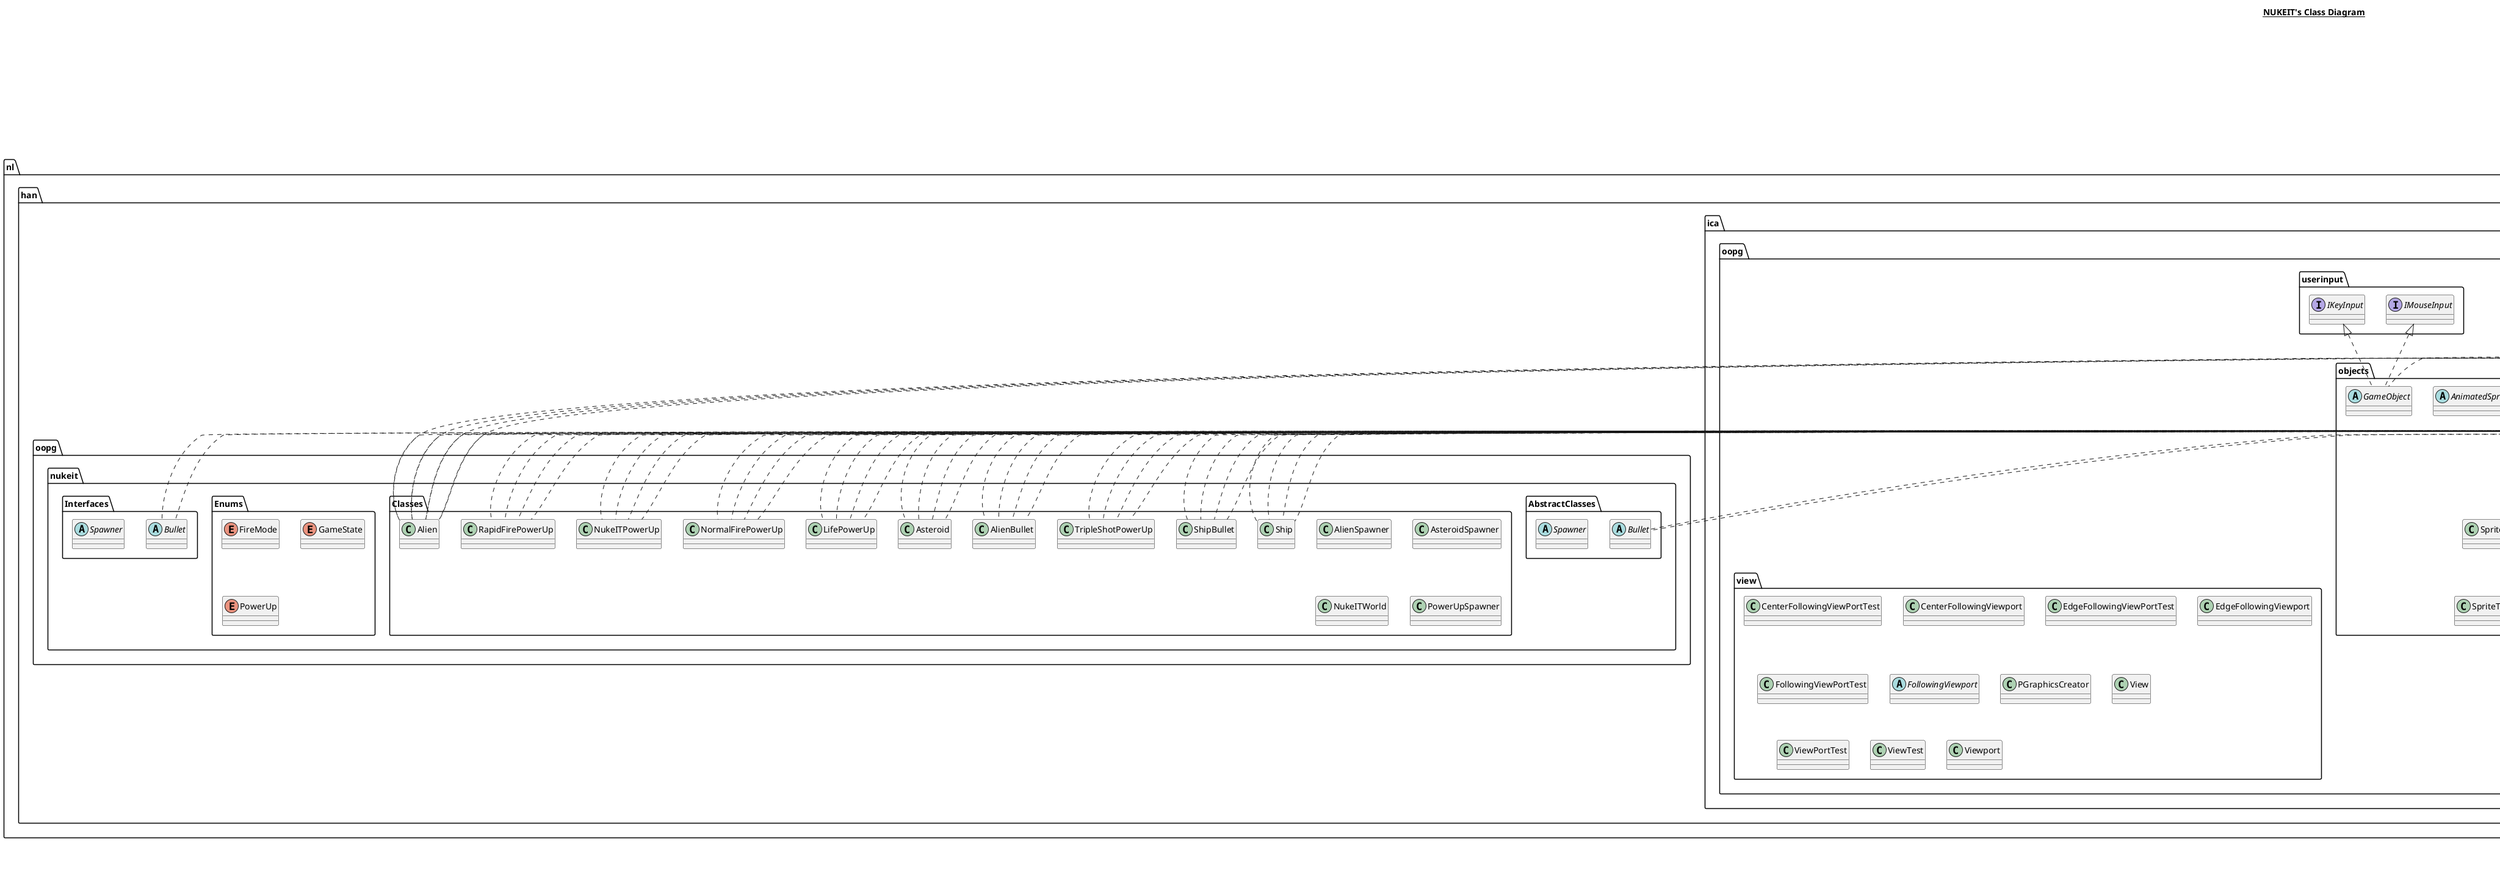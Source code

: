 @startuml

title __NUKEIT's Class Diagram__\n

  namespace nl.han.ica.oopg.alarm {
    class nl.han.ica.oopg.alarm.Alarm {
    }
  }
  

  namespace nl.han.ica.oopg.alarm {
    class nl.han.ica.oopg.alarm.AlarmTest {
    }
  }
  

  namespace nl.han.ica.oopg.alarm {
    interface nl.han.ica.oopg.alarm.IAlarmListener {
    }
  }
  

  namespace nl.han.ica.oopg.collision {
    class nl.han.ica.oopg.collision.CollidedTile {
    }
  }
  

  namespace nl.han.ica.oopg.collision {
    enum CollisionSide {
    }
  }
  

  namespace nl.han.ica.oopg.collision {
    class nl.han.ica.oopg.collision.GameObjectCollisionTest {
    }
  }
  

  namespace nl.han.ica.oopg.collision {
    interface nl.han.ica.oopg.collision.ICollidableWithGameObjects {
    }
  }
  

  namespace nl.han.ica.oopg.collision {
    interface nl.han.ica.oopg.collision.ICollidableWithTiles {
    }
  }
  

  namespace nl.han.ica.oopg.collision {
    class nl.han.ica.oopg.collision.TileCollisionTest {
    }
  }
  

  namespace nl.han.ica.oopg.dashboard {
    class nl.han.ica.oopg.dashboard.Dashboard {
    }
  }
  

  namespace nl.han.ica.oopg.dashboard {
    class nl.han.ica.oopg.dashboard.DashboardTest {
    }
  }
  

  namespace nl.han.ica.oopg.dashboard {
    class nl.han.ica.oopg.dashboard.FPSCounter {
    }
  }
  

  namespace nl.han.ica.oopg.engine {
    abstract class nl.han.ica.oopg.engine.GameEngine {
    }
  }
  

  namespace nl.han.ica.oopg.engine {
    class nl.han.ica.oopg.engine.GameEngineTest {
    }
  }
  

  namespace nl.han.ica.oopg.engine {
    class nl.han.ica.oopg.engine.GameThread {
    }
  }
  

  namespace nl.han.ica.oopg.exceptions {
    class nl.han.ica.oopg.exceptions.GameEngineRuntimeException {
    }
  }
  

  namespace nl.han.ica.oopg.exceptions {
    class nl.han.ica.oopg.exceptions.LoggerRuntimeException {
    }
  }
  

  namespace nl.han.ica.oopg.exceptions {
    class nl.han.ica.oopg.exceptions.TileNotFoundException {
    }
  }
  

  namespace nl.han.ica.oopg.logger {
    class nl.han.ica.oopg.logger.DefaultLogger {
    }
  }
  

  namespace nl.han.ica.oopg.logger {
    class nl.han.ica.oopg.logger.FileLogHandler {
    }
  }
  

  namespace nl.han.ica.oopg.logger {
    class nl.han.ica.oopg.logger.LogFactory {
    }
  }
  

  namespace nl.han.ica.oopg.logger {
    interface nl.han.ica.oopg.logger.LogHandler {
    }
  }
  

  namespace nl.han.ica.oopg.logger {
    interface nl.han.ica.oopg.logger.Logger {
    }
  }
  

  namespace nl.han.ica.oopg.logger {
    class nl.han.ica.oopg.logger.loggerTest {
    }
  }
  

  namespace nl.han.ica.oopg.objects {
    abstract class nl.han.ica.oopg.objects.AnimatedSpriteObject {
    }
  }
  

  namespace nl.han.ica.oopg.objects {
    class nl.han.ica.oopg.objects.AnimatedSpriteObjectTest {
    }
  }
  

  namespace nl.han.ica.oopg.objects {
    abstract class nl.han.ica.oopg.objects.GameObject {
    }
  }
  

  namespace nl.han.ica.oopg.objects {
    class nl.han.ica.oopg.objects.GameObjectTest {
    }
  }
  

  namespace nl.han.ica.oopg.objects {
    class nl.han.ica.oopg.objects.Sprite {
    }
  }
  

  namespace nl.han.ica.oopg.objects {
    abstract class nl.han.ica.oopg.objects.SpriteObject {
    }
  }
  

  namespace nl.han.ica.oopg.objects {
    class nl.han.ica.oopg.objects.SpriteObjectTest {
    }
  }
  

  namespace nl.han.ica.oopg.objects {
    class nl.han.ica.oopg.objects.SpriteTest {
    }
  }
  

  namespace nl.han.ica.oopg.objects {
    class nl.han.ica.oopg.objects.TextObject {
    }
  }
  

  namespace nl.han.ica.oopg.objects {
    class nl.han.ica.oopg.objects.TextObjectTest {
    }
  }
  

  namespace nl.han.ica.oopg.persistence {
    class nl.han.ica.oopg.persistence.FilePersistence {
    }
  }
  

  namespace nl.han.ica.oopg.persistence {
    class nl.han.ica.oopg.persistence.FilePersistenceTest {
    }
  }
  

  namespace nl.han.ica.oopg.persistence {
    interface nl.han.ica.oopg.persistence.IPersistence {
    }
  }
  

  namespace nl.han.ica.oopg.pgraphicsstub {
    class nl.han.ica.oopg.pgraphicsstub.PGraphicsCreatorMock {
    }
  }
  

  namespace nl.han.ica.oopg.pgraphicsstub {
    class nl.han.ica.oopg.pgraphicsstub.PGraphicsGameObject {
    }
  }
  

  namespace nl.han.ica.oopg.pgraphicsstub {
    class nl.han.ica.oopg.pgraphicsstub.PGraphicsMock {
    }
  }
  

  namespace nl.han.ica.oopg.sound {
    class nl.han.ica.oopg.sound.Sound {
    }
  }
  

  namespace nl.han.ica.oopg.tile {
    class nl.han.ica.oopg.tile.EmptyTile {
    }
  }
  

  namespace nl.han.ica.oopg.tile {
    class nl.han.ica.oopg.tile.MockTile {
    }
  }
  

  namespace nl.han.ica.oopg.tile {
    class nl.han.ica.oopg.tile.Tile {
    }
  }
  

  namespace nl.han.ica.oopg.tile {
    class nl.han.ica.oopg.tile.TileMap {
    }
  }
  

  namespace nl.han.ica.oopg.tile {
    class nl.han.ica.oopg.tile.TileMapTest {
    }
  }
  

  namespace nl.han.ica.oopg.tile {
    class nl.han.ica.oopg.tile.TileTest {
    }
  }
  

  namespace nl.han.ica.oopg.tile {
    class nl.han.ica.oopg.tile.TileType {
    }
  }
  

  namespace nl.han.ica.oopg.userinput {
    interface nl.han.ica.oopg.userinput.IKeyInput {
    }
  }
  

  namespace nl.han.ica.oopg.userinput {
    interface nl.han.ica.oopg.userinput.IMouseInput {
    }
  }
  

  namespace nl.han.ica.oopg.view {
    class nl.han.ica.oopg.view.CenterFollowingViewPortTest {
    }
  }
  

  namespace nl.han.ica.oopg.view {
    class nl.han.ica.oopg.view.CenterFollowingViewport {
    }
  }
  

  namespace nl.han.ica.oopg.view {
    class nl.han.ica.oopg.view.EdgeFollowingViewPortTest {
    }
  }
  

  namespace nl.han.ica.oopg.view {
    class nl.han.ica.oopg.view.EdgeFollowingViewport {
    }
  }
  

  namespace nl.han.ica.oopg.view {
    class nl.han.ica.oopg.view.FollowingViewPortTest {
    }
  }
  

  namespace nl.han.ica.oopg.view {
    abstract class nl.han.ica.oopg.view.FollowingViewport {
    }
  }
  

  namespace nl.han.ica.oopg.view {
    class nl.han.ica.oopg.view.PGraphicsCreator {
    }
  }
  

  namespace nl.han.ica.oopg.view {
    class nl.han.ica.oopg.view.View {
    }
  }
  

  namespace nl.han.ica.oopg.view {
    class nl.han.ica.oopg.view.ViewPortTest {
    }
  }
  

  namespace nl.han.ica.oopg.view {
    class nl.han.ica.oopg.view.ViewTest {
    }
  }
  

  namespace nl.han.ica.oopg.view {
    class nl.han.ica.oopg.view.Viewport {
    }
  }
  

  namespace nl.han.oopg.nukeit.AbstractClasses {
    abstract class nl.han.oopg.nukeit.AbstractClasses.Bullet {
    }
  }
  

  namespace nl.han.oopg.nukeit.AbstractClasses {
    abstract class nl.han.oopg.nukeit.AbstractClasses.Bullet {
    }
  }
  

  namespace nl.han.oopg.nukeit.AbstractClasses {
    abstract class nl.han.oopg.nukeit.AbstractClasses.Spawner {
    }
  }
  

  namespace nl.han.oopg.nukeit.AbstractClasses {
    abstract class nl.han.oopg.nukeit.AbstractClasses.Spawner {
    }
  }
  

  namespace nl.han.oopg.nukeit.Classes {
    class nl.han.oopg.nukeit.Classes.Alien {
    }
  }
  

  namespace nl.han.oopg.nukeit.Classes {
    class nl.han.oopg.nukeit.Classes.Alien {
    }
  }
  

  namespace nl.han.oopg.nukeit.Classes {
    class nl.han.oopg.nukeit.Classes.Alien {
    }
  }
  

  namespace nl.han.oopg.nukeit.Classes {
    class nl.han.oopg.nukeit.Classes.Alien {
    }
  }
  

  namespace nl.han.oopg.nukeit.Classes {
    class nl.han.oopg.nukeit.Classes.AlienBullet {
    }
  }
  

  namespace nl.han.oopg.nukeit.Classes {
    class nl.han.oopg.nukeit.Classes.AlienBullet {
    }
  }
  

  namespace nl.han.oopg.nukeit.Classes {
    class nl.han.oopg.nukeit.Classes.AlienBullet {
    }
  }
  

  namespace nl.han.oopg.nukeit.Classes {
    class nl.han.oopg.nukeit.Classes.AlienBullet {
    }
  }
  

  namespace nl.han.oopg.nukeit.Classes {
    class nl.han.oopg.nukeit.Classes.AlienSpawner {
    }
  }
  

  namespace nl.han.oopg.nukeit.Classes {
    class nl.han.oopg.nukeit.Classes.AlienSpawner {
    }
  }
  

  namespace nl.han.oopg.nukeit.Classes {
    class nl.han.oopg.nukeit.Classes.AlienSpawner {
    }
  }
  

  namespace nl.han.oopg.nukeit.Classes {
    class nl.han.oopg.nukeit.Classes.AlienSpawner {
    }
  }
  

  namespace nl.han.oopg.nukeit.Classes {
    class nl.han.oopg.nukeit.Classes.Asteroid {
    }
  }
  

  namespace nl.han.oopg.nukeit.Classes {
    class nl.han.oopg.nukeit.Classes.Asteroid {
    }
  }
  

  namespace nl.han.oopg.nukeit.Classes {
    class nl.han.oopg.nukeit.Classes.Asteroid {
    }
  }
  

  namespace nl.han.oopg.nukeit.Classes {
    class nl.han.oopg.nukeit.Classes.Asteroid {
    }
  }
  

  namespace nl.han.oopg.nukeit.Classes {
    class nl.han.oopg.nukeit.Classes.AsteroidSpawner {
    }
  }
  

  namespace nl.han.oopg.nukeit.Classes {
    class nl.han.oopg.nukeit.Classes.AsteroidSpawner {
    }
  }
  

  namespace nl.han.oopg.nukeit.Classes {
    class nl.han.oopg.nukeit.Classes.AsteroidSpawner {
    }
  }
  

  namespace nl.han.oopg.nukeit.Classes {
    class nl.han.oopg.nukeit.Classes.AsteroidSpawner {
    }
  }
  

  namespace nl.han.oopg.nukeit.Classes {
    class nl.han.oopg.nukeit.Classes.LifePowerUp {
    }
  }
  

  namespace nl.han.oopg.nukeit.Classes {
    class nl.han.oopg.nukeit.Classes.LifePowerUp {
    }
  }
  

  namespace nl.han.oopg.nukeit.Classes {
    class nl.han.oopg.nukeit.Classes.LifePowerUp {
    }
  }
  

  namespace nl.han.oopg.nukeit.Classes {
    class nl.han.oopg.nukeit.Classes.LifePowerUp {
    }
  }
  

  namespace nl.han.oopg.nukeit.Classes {
    class nl.han.oopg.nukeit.Classes.NormalFirePowerUp {
    }
  }
  

  namespace nl.han.oopg.nukeit.Classes {
    class nl.han.oopg.nukeit.Classes.NormalFirePowerUp {
    }
  }
  

  namespace nl.han.oopg.nukeit.Classes {
    class nl.han.oopg.nukeit.Classes.NormalFirePowerUp {
    }
  }
  

  namespace nl.han.oopg.nukeit.Classes {
    class nl.han.oopg.nukeit.Classes.NormalFirePowerUp {
    }
  }
  

  namespace nl.han.oopg.nukeit.Classes {
    class nl.han.oopg.nukeit.Classes.NukeITPowerUp {
    }
  }
  

  namespace nl.han.oopg.nukeit.Classes {
    class nl.han.oopg.nukeit.Classes.NukeITPowerUp {
    }
  }
  

  namespace nl.han.oopg.nukeit.Classes {
    class nl.han.oopg.nukeit.Classes.NukeITPowerUp {
    }
  }
  

  namespace nl.han.oopg.nukeit.Classes {
    class nl.han.oopg.nukeit.Classes.NukeITPowerUp {
    }
  }
  

  namespace nl.han.oopg.nukeit.Classes {
    class nl.han.oopg.nukeit.Classes.NukeITWorld {
    }
  }
  

  namespace nl.han.oopg.nukeit.Classes {
    class nl.han.oopg.nukeit.Classes.NukeITWorld {
    }
  }
  

  namespace nl.han.oopg.nukeit.Classes {
    class nl.han.oopg.nukeit.Classes.NukeITWorld {
    }
  }
  

  namespace nl.han.oopg.nukeit.Classes {
    class nl.han.oopg.nukeit.Classes.NukeITWorld {
    }
  }
  

  namespace nl.han.oopg.nukeit.Classes {
    class nl.han.oopg.nukeit.Classes.PowerUpSpawner {
    }
  }
  

  namespace nl.han.oopg.nukeit.Classes {
    class nl.han.oopg.nukeit.Classes.PowerUpSpawner {
    }
  }
  

  namespace nl.han.oopg.nukeit.Classes {
    class nl.han.oopg.nukeit.Classes.PowerUpSpawner {
    }
  }
  

  namespace nl.han.oopg.nukeit.Classes {
    class nl.han.oopg.nukeit.Classes.PowerUpSpawner {
    }
  }
  

  namespace nl.han.oopg.nukeit.Classes {
    class nl.han.oopg.nukeit.Classes.RapidFirePowerUp {
    }
  }
  

  namespace nl.han.oopg.nukeit.Classes {
    class nl.han.oopg.nukeit.Classes.RapidFirePowerUp {
    }
  }
  

  namespace nl.han.oopg.nukeit.Classes {
    class nl.han.oopg.nukeit.Classes.RapidFirePowerUp {
    }
  }
  

  namespace nl.han.oopg.nukeit.Classes {
    class nl.han.oopg.nukeit.Classes.RapidFirePowerUp {
    }
  }
  

  namespace nl.han.oopg.nukeit.Classes {
    class nl.han.oopg.nukeit.Classes.Ship {
    }
  }
  

  namespace nl.han.oopg.nukeit.Classes {
    class nl.han.oopg.nukeit.Classes.Ship {
    }
  }
  

  namespace nl.han.oopg.nukeit.Classes {
    class nl.han.oopg.nukeit.Classes.Ship {
    }
  }
  

  namespace nl.han.oopg.nukeit.Classes {
    class nl.han.oopg.nukeit.Classes.Ship {
    }
  }
  

  namespace nl.han.oopg.nukeit.Classes {
    class nl.han.oopg.nukeit.Classes.ShipBullet {
    }
  }
  

  namespace nl.han.oopg.nukeit.Classes {
    class nl.han.oopg.nukeit.Classes.ShipBullet {
    }
  }
  

  namespace nl.han.oopg.nukeit.Classes {
    class nl.han.oopg.nukeit.Classes.ShipBullet {
    }
  }
  

  namespace nl.han.oopg.nukeit.Classes {
    class nl.han.oopg.nukeit.Classes.ShipBullet {
    }
  }
  

  namespace nl.han.oopg.nukeit.Classes {
    class nl.han.oopg.nukeit.Classes.TripleShotPowerUp {
    }
  }
  

  namespace nl.han.oopg.nukeit.Classes {
    class nl.han.oopg.nukeit.Classes.TripleShotPowerUp {
    }
  }
  

  namespace nl.han.oopg.nukeit.Classes {
    class nl.han.oopg.nukeit.Classes.TripleShotPowerUp {
    }
  }
  

  namespace nl.han.oopg.nukeit.Classes {
    class nl.han.oopg.nukeit.Classes.TripleShotPowerUp {
    }
  }
  

  namespace nl.han.oopg.nukeit.Enums {
    enum FireMode {
    }
  }
  

  namespace nl.han.oopg.nukeit.Enums {
    enum FireMode {
    }
  }
  

  namespace nl.han.oopg.nukeit.Enums {
    enum FireMode {
    }
  }
  

  namespace nl.han.oopg.nukeit.Enums {
    enum FireMode {
    }
  }
  

  namespace nl.han.oopg.nukeit.Enums {
    enum GameState {
    }
  }
  

  namespace nl.han.oopg.nukeit.Enums {
    enum GameState {
    }
  }
  

  namespace nl.han.oopg.nukeit.Enums {
    enum GameState {
    }
  }
  

  namespace nl.han.oopg.nukeit.Enums {
    enum GameState {
    }
  }
  

  namespace nl.han.oopg.nukeit.Enums {
    enum PowerUp {
    }
  }
  

  namespace nl.han.oopg.nukeit.Enums {
    enum PowerUp {
    }
  }
  

  namespace nl.han.oopg.nukeit.Enums {
    enum PowerUp {
    }
  }
  

  namespace nl.han.oopg.nukeit.Enums {
    enum PowerUp {
    }
  }
  

  namespace nl.han.oopg.nukeit.Interfaces {
    abstract class nl.han.oopg.nukeit.Interfaces.Bullet {
    }
  }
  

  namespace nl.han.oopg.nukeit.Interfaces {
    abstract class nl.han.oopg.nukeit.Interfaces.Bullet {
    }
  }
  

  namespace nl.han.oopg.nukeit.Interfaces {
    abstract class nl.han.oopg.nukeit.Interfaces.Spawner {
    }
  }
  

  namespace nl.han.oopg.nukeit.Interfaces {
    abstract class nl.han.oopg.nukeit.Interfaces.Spawner {
    }
  }
  

  nl.han.ica.oopg.dashboard.FPSCounter .up.|> nl.han.ica.oopg.alarm.IAlarmListener
  nl.han.ica.oopg.engine.GameThread .up.|> java.lang.Runnable
  nl.han.ica.oopg.logger.DefaultLogger .up.|> nl.han.ica.oopg.logger.Logger
  nl.han.ica.oopg.logger.FileLogHandler .up.|> nl.han.ica.oopg.logger.LogHandler
  nl.han.ica.oopg.objects.GameObject .up.|> nl.han.ica.oopg.userinput.IKeyInput
  nl.han.ica.oopg.objects.GameObject .up.|> nl.han.ica.oopg.userinput.IMouseInput
  nl.han.ica.oopg.objects.GameObject .up.|> processing.core.PConstants
  nl.han.ica.oopg.persistence.FilePersistence .up.|> nl.han.ica.oopg.persistence.IPersistence
  nl.han.oopg.nukeit.AbstractClasses.Bullet .up.|> ICollidableWithGameObjects
  nl.han.oopg.nukeit.AbstractClasses.Bullet .up.|> ICollidableWithGameObjects
  nl.han.oopg.nukeit.Classes.Alien .up.|> IAlarmListener
  nl.han.oopg.nukeit.Classes.Alien .up.|> ICollidableWithGameObjects
  nl.han.oopg.nukeit.Classes.Alien .up.|> nl.han.ica.oopg.alarm.IAlarmListener
  nl.han.oopg.nukeit.Classes.Alien .up.|> nl.han.ica.oopg.collision.ICollidableWithGameObjects
  nl.han.oopg.nukeit.Classes.Alien .up.|> IAlarmListener
  nl.han.oopg.nukeit.Classes.Alien .up.|> ICollidableWithGameObjects
  nl.han.oopg.nukeit.Classes.Alien .up.|> nl.han.ica.oopg.alarm.IAlarmListener
  nl.han.oopg.nukeit.Classes.Alien .up.|> nl.han.ica.oopg.collision.ICollidableWithGameObjects
  nl.han.oopg.nukeit.Classes.AlienBullet .up.|> nl.han.ica.oopg.collision.ICollidableWithGameObjects
  nl.han.oopg.nukeit.Classes.AlienBullet .up.|> nl.han.ica.oopg.collision.ICollidableWithGameObjects
  nl.han.oopg.nukeit.Classes.AlienBullet .up.|> ICollidableWithGameObjects
  nl.han.oopg.nukeit.Classes.AlienBullet .up.|> ICollidableWithGameObjects
  nl.han.oopg.nukeit.Classes.Asteroid .up.|> nl.han.ica.oopg.collision.ICollidableWithGameObjects
  nl.han.oopg.nukeit.Classes.Asteroid .up.|> ICollidableWithGameObjects
  nl.han.oopg.nukeit.Classes.Asteroid .up.|> ICollidableWithGameObjects
  nl.han.oopg.nukeit.Classes.Asteroid .up.|> nl.han.ica.oopg.collision.ICollidableWithGameObjects
  nl.han.oopg.nukeit.Classes.LifePowerUp .up.|> ICollidableWithGameObjects
  nl.han.oopg.nukeit.Classes.LifePowerUp .up.|> nl.han.ica.oopg.collision.ICollidableWithGameObjects
  nl.han.oopg.nukeit.Classes.LifePowerUp .up.|> ICollidableWithGameObjects
  nl.han.oopg.nukeit.Classes.LifePowerUp .up.|> nl.han.ica.oopg.collision.ICollidableWithGameObjects
  nl.han.oopg.nukeit.Classes.NormalFirePowerUp .up.|> nl.han.ica.oopg.collision.ICollidableWithGameObjects
  nl.han.oopg.nukeit.Classes.NormalFirePowerUp .up.|> ICollidableWithGameObjects
  nl.han.oopg.nukeit.Classes.NormalFirePowerUp .up.|> nl.han.ica.oopg.collision.ICollidableWithGameObjects
  nl.han.oopg.nukeit.Classes.NormalFirePowerUp .up.|> ICollidableWithGameObjects
  nl.han.oopg.nukeit.Classes.NukeITPowerUp .up.|> nl.han.ica.oopg.collision.ICollidableWithGameObjects
  nl.han.oopg.nukeit.Classes.NukeITPowerUp .up.|> nl.han.ica.oopg.collision.ICollidableWithGameObjects
  nl.han.oopg.nukeit.Classes.NukeITPowerUp .up.|> ICollidableWithGameObjects
  nl.han.oopg.nukeit.Classes.NukeITPowerUp .up.|> ICollidableWithGameObjects
  nl.han.oopg.nukeit.Classes.RapidFirePowerUp .up.|> ICollidableWithGameObjects
  nl.han.oopg.nukeit.Classes.RapidFirePowerUp .up.|> nl.han.ica.oopg.collision.ICollidableWithGameObjects
  nl.han.oopg.nukeit.Classes.RapidFirePowerUp .up.|> nl.han.ica.oopg.collision.ICollidableWithGameObjects
  nl.han.oopg.nukeit.Classes.RapidFirePowerUp .up.|> ICollidableWithGameObjects
  nl.han.oopg.nukeit.Classes.Ship .up.|> ICollidableWithGameObjects
  nl.han.oopg.nukeit.Classes.Ship .up.|> ICollidableWithGameObjects
  nl.han.oopg.nukeit.Classes.Ship .up.|> nl.han.ica.oopg.collision.ICollidableWithGameObjects
  nl.han.oopg.nukeit.Classes.Ship .up.|> nl.han.ica.oopg.collision.ICollidableWithGameObjects
  nl.han.oopg.nukeit.Classes.ShipBullet .up.|> nl.han.ica.oopg.collision.ICollidableWithGameObjects
  nl.han.oopg.nukeit.Classes.ShipBullet .up.|> ICollidableWithGameObjects
  nl.han.oopg.nukeit.Classes.ShipBullet .up.|> ICollidableWithGameObjects
  nl.han.oopg.nukeit.Classes.ShipBullet .up.|> nl.han.ica.oopg.collision.ICollidableWithGameObjects
  nl.han.oopg.nukeit.Classes.TripleShotPowerUp .up.|> ICollidableWithGameObjects
  nl.han.oopg.nukeit.Classes.TripleShotPowerUp .up.|> ICollidableWithGameObjects
  nl.han.oopg.nukeit.Classes.TripleShotPowerUp .up.|> nl.han.ica.oopg.collision.ICollidableWithGameObjects
  nl.han.oopg.nukeit.Classes.TripleShotPowerUp .up.|> nl.han.ica.oopg.collision.ICollidableWithGameObjects
  nl.han.oopg.nukeit.Interfaces.Bullet .up.|> nl.han.ica.oopg.collision.ICollidableWithGameObjects
  nl.han.oopg.nukeit.Interfaces.Bullet .up.|> nl.han.ica.oopg.collision.ICollidableWithGameObjects


right footer


PlantUML diagram generated by SketchIt! (https://bitbucket.org/pmesmeur/sketch.it)
For more information about this tool, please contact philippe.mesmeur@gmail.com
endfooter

@enduml
